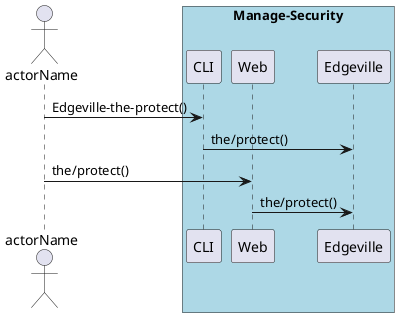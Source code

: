 @startuml
Actor "actorName" as A

box "Manage-Security" #lightblue
participant CLI as CLI
participant Web as Web
participant "Edgeville" as S
A -> CLI : Edgeville-the-protect()
CLI -> S : the/protect()
A -> Web : the/protect()
Web -> S : the/protect()
end box

@enduml

